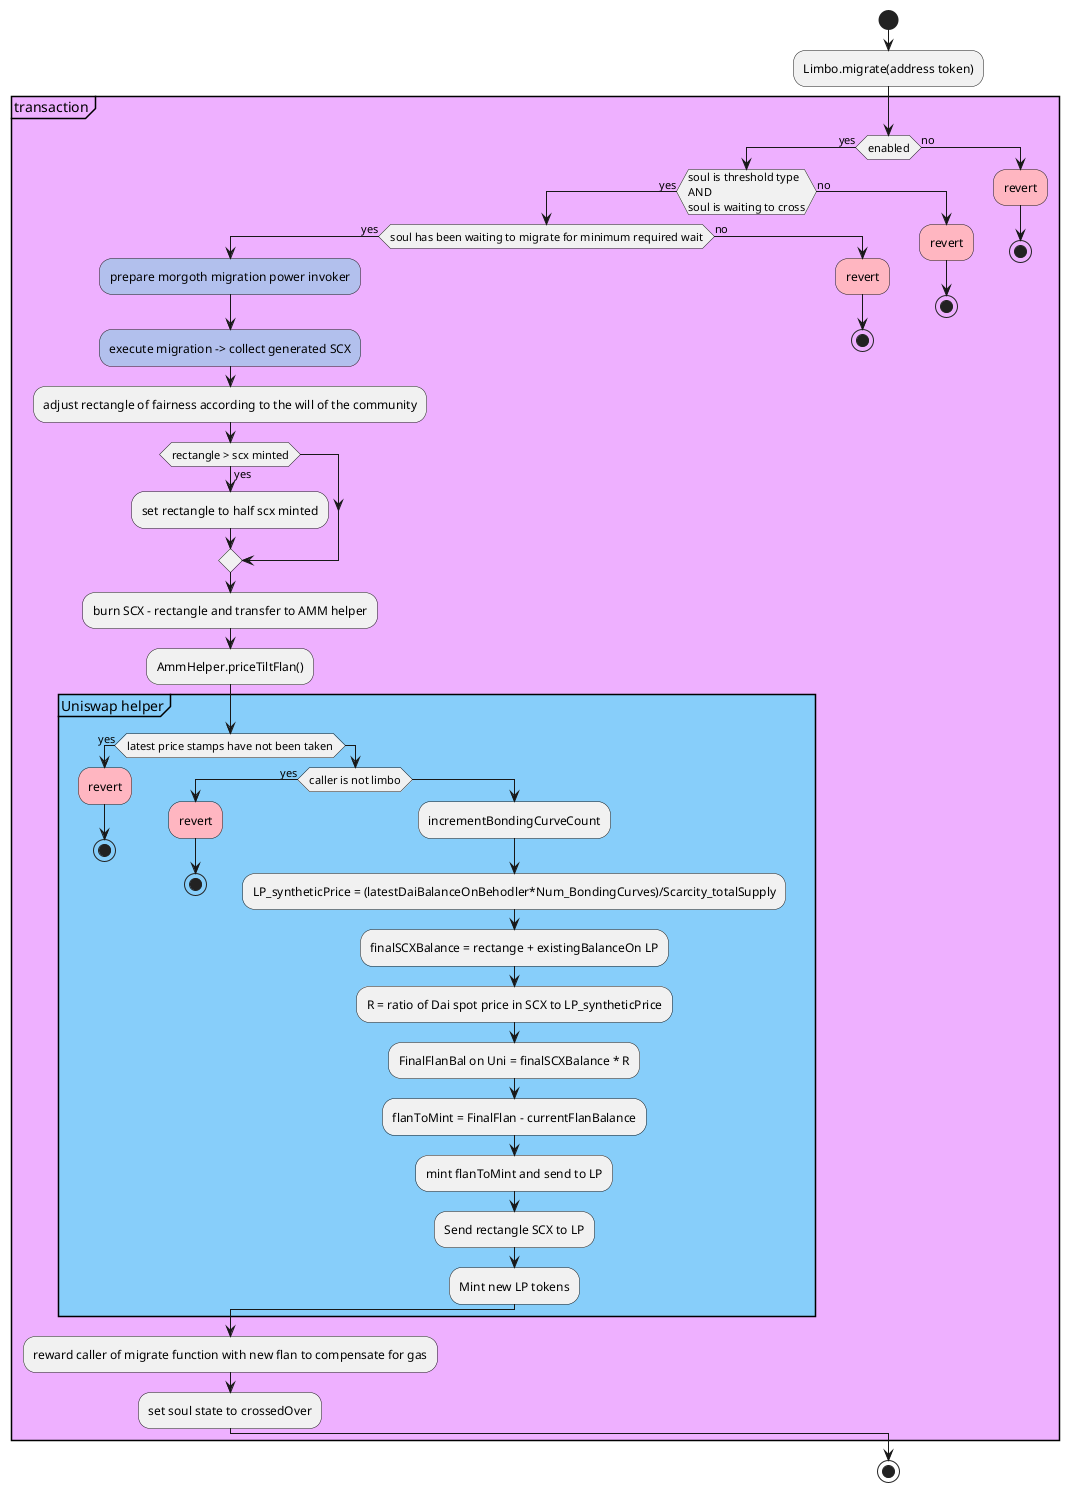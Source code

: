 @startuml
!define yoghurt #eeb0ff
!define bluegrey #b2c0ed
start
:Limbo.migrate(address token);
partition yoghurt "transaction"{
    if(enabled) then (yes)
        if(soul is threshold type\nAND\nsoul is waiting to cross) then (yes)
            if(soul has been waiting to migrate for minimum required wait) then (yes)
                bluegrey:prepare morgoth migration power invoker;
                bluegrey:execute migration -> collect generated SCX;
                :adjust rectangle of fairness according to the will of the community;
                if(rectangle > scx minted) then (yes)
                    :set rectangle to half scx minted;
                endif
                :burn SCX - rectangle and transfer to AMM helper;
                :AmmHelper.priceTiltFlan();
                partition #LightSkyBlue "Uniswap helper"{
                    if(latest price stamps have not been taken) then (yes)
                        #lightpink:revert;
                        stop
                    else
                        if(caller is not limbo) then (yes)
                            #lightpink:revert;
                            stop
                        else
                            :incrementBondingCurveCount;
                            :LP_syntheticPrice = (latestDaiBalanceOnBehodler*Num_BondingCurves)/Scarcity_totalSupply;
                            :finalSCXBalance = rectange + existingBalanceOn LP;
                            :R = ratio of Dai spot price in SCX to LP_syntheticPrice;
                            :FinalFlanBal on Uni = finalSCXBalance * R;
                            :flanToMint = FinalFlan - currentFlanBalance;
                            :mint flanToMint and send to LP;
                            :Send rectangle SCX to LP;
                            :Mint new LP tokens;
                        endif
                    endif
                }
                :reward caller of migrate function with new flan to compensate for gas;
                :set soul state to crossedOver;
            else  (no)
                #lightpink:revert;
                stop
            endif
        else (no)
            #lightpink:revert;
            stop
        endif
    else (no)
        #lightpink:revert;
        stop
    endif
}
stop
@enduml